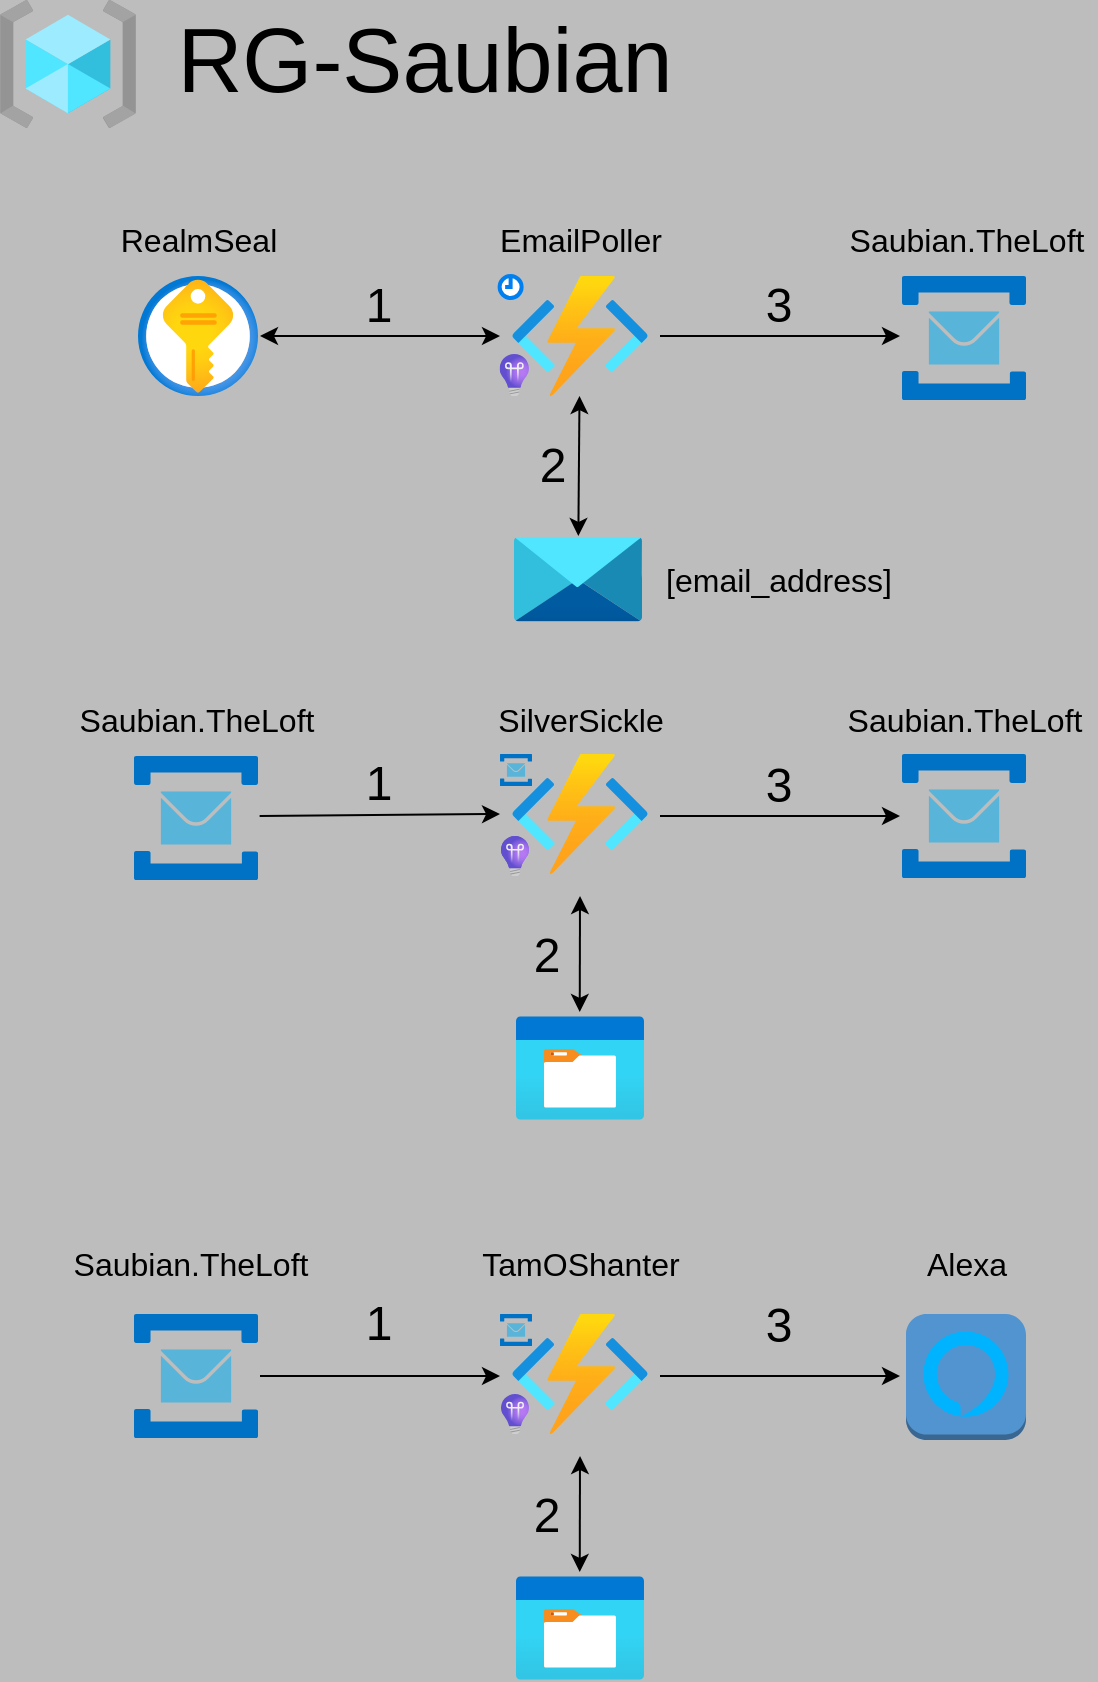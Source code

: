 <mxfile>
    <diagram id="es6xqziEnJ2Jqfx3n4ws" name="Page-1">
        <mxGraphModel dx="758" dy="955" grid="1" gridSize="10" guides="1" tooltips="1" connect="1" arrows="1" fold="1" page="1" pageScale="1" pageWidth="600" pageHeight="900" background="#BDBDBD" math="0" shadow="0">
            <root>
                <mxCell id="0"/>
                <mxCell id="1" parent="0"/>
                <mxCell id="2" value="" style="aspect=fixed;html=1;points=[];align=center;image;fontSize=12;image=img/lib/azure2/compute/Function_Apps.svg;" parent="1" vertex="1">
                    <mxGeometry x="266" y="148" width="68" height="60" as="geometry"/>
                </mxCell>
                <mxCell id="3" value="" style="aspect=fixed;html=1;points=[];align=center;image;fontSize=12;image=img/lib/azure2/compute/Function_Apps.svg;" parent="1" vertex="1">
                    <mxGeometry x="266" y="387" width="68" height="60" as="geometry"/>
                </mxCell>
                <mxCell id="5" value="" style="aspect=fixed;html=1;points=[];align=center;image;fontSize=12;image=img/lib/azure2/security/Key_Vaults.svg;" parent="1" vertex="1">
                    <mxGeometry x="79" y="148" width="60" height="60" as="geometry"/>
                </mxCell>
                <mxCell id="8" value="" style="aspect=fixed;html=1;points=[];align=center;image;fontSize=12;image=img/lib/azure2/general/Storage_Container.svg;" parent="1" vertex="1">
                    <mxGeometry x="268" y="518" width="64" height="52" as="geometry"/>
                </mxCell>
                <mxCell id="9" value="" style="aspect=fixed;html=1;points=[];align=center;image;fontSize=12;image=img/lib/azure2/storage/Data_Share_Invitations.svg;" parent="1" vertex="1">
                    <mxGeometry x="267" y="278" width="64" height="43" as="geometry"/>
                </mxCell>
                <mxCell id="10" value="" style="endArrow=classic;startArrow=classic;html=1;" parent="1" edge="1">
                    <mxGeometry width="50" height="50" relative="1" as="geometry">
                        <mxPoint x="140" y="178" as="sourcePoint"/>
                        <mxPoint x="260" y="178" as="targetPoint"/>
                    </mxGeometry>
                </mxCell>
                <mxCell id="11" value="1" style="text;html=1;resizable=0;autosize=1;align=center;verticalAlign=middle;points=[];fillColor=none;strokeColor=none;fontSize=24;" parent="1" vertex="1">
                    <mxGeometry x="184" y="148" width="30" height="30" as="geometry"/>
                </mxCell>
                <mxCell id="12" value="EmailPoller" style="text;html=1;resizable=0;autosize=1;align=center;verticalAlign=middle;points=[];fillColor=none;strokeColor=none;fontSize=16;" parent="1" vertex="1">
                    <mxGeometry x="250" y="120" width="100" height="20" as="geometry"/>
                </mxCell>
                <mxCell id="13" value="" style="endArrow=classic;startArrow=classic;html=1;fontSize=16;" parent="1" source="2" target="9" edge="1">
                    <mxGeometry width="50" height="50" relative="1" as="geometry">
                        <mxPoint x="364" y="503" as="sourcePoint"/>
                        <mxPoint x="360" y="238" as="targetPoint"/>
                    </mxGeometry>
                </mxCell>
                <mxCell id="14" value="2" style="text;html=1;resizable=0;autosize=1;align=center;verticalAlign=middle;points=[];fillColor=none;strokeColor=none;fontSize=24;" parent="1" vertex="1">
                    <mxGeometry x="270.81" y="228" width="30" height="30" as="geometry"/>
                </mxCell>
                <mxCell id="15" value="" style="endArrow=classic;html=1;fontSize=16;" parent="1" edge="1">
                    <mxGeometry width="50" height="50" relative="1" as="geometry">
                        <mxPoint x="340" y="178" as="sourcePoint"/>
                        <mxPoint x="460" y="178" as="targetPoint"/>
                    </mxGeometry>
                </mxCell>
                <mxCell id="17" value="" style="aspect=fixed;html=1;points=[];align=center;image;fontSize=12;image=img/lib/mscae/Service_Bus.svg;" parent="1" vertex="1">
                    <mxGeometry x="461" y="148" width="62" height="62" as="geometry"/>
                </mxCell>
                <mxCell id="18" value="" style="aspect=fixed;html=1;points=[];align=center;image;fontSize=12;image=img/lib/azure2/general/Resource_Groups.svg;" parent="1" vertex="1">
                    <mxGeometry x="10" y="10" width="68" height="64" as="geometry"/>
                </mxCell>
                <mxCell id="19" value="RG-Saubian" style="text;html=1;resizable=0;autosize=1;align=center;verticalAlign=middle;points=[];fillColor=none;strokeColor=none;fontSize=45;" parent="1" vertex="1">
                    <mxGeometry x="92" y="10" width="260" height="60" as="geometry"/>
                </mxCell>
                <mxCell id="20" value="" style="html=1;verticalLabelPosition=bottom;align=center;labelBackgroundColor=#ffffff;verticalAlign=top;strokeWidth=2;strokeColor=#0080F0;shadow=0;dashed=0;shape=mxgraph.ios7.icons.clock;fontSize=45;" parent="1" vertex="1">
                    <mxGeometry x="259.81" y="148" width="11" height="11" as="geometry"/>
                </mxCell>
                <mxCell id="21" value="3" style="text;html=1;resizable=0;autosize=1;align=center;verticalAlign=middle;points=[];fillColor=none;strokeColor=none;fontSize=24;" parent="1" vertex="1">
                    <mxGeometry x="384" y="148" width="30" height="30" as="geometry"/>
                </mxCell>
                <mxCell id="22" value="RealmSeal" style="text;html=1;resizable=0;autosize=1;align=center;verticalAlign=middle;points=[];fillColor=none;strokeColor=none;fontSize=16;" parent="1" vertex="1">
                    <mxGeometry x="64" y="120" width="90" height="20" as="geometry"/>
                </mxCell>
                <mxCell id="23" value="Saubian.TheLoft" style="text;html=1;resizable=0;autosize=1;align=center;verticalAlign=middle;points=[];fillColor=none;strokeColor=none;fontSize=16;" parent="1" vertex="1">
                    <mxGeometry x="428" y="120" width="130" height="20" as="geometry"/>
                </mxCell>
                <mxCell id="24" value="[email_address]" style="text;html=1;resizable=0;autosize=1;align=center;verticalAlign=middle;points=[];fillColor=none;strokeColor=none;fontSize=16;" parent="1" vertex="1">
                    <mxGeometry x="334" y="289.5" width="130" height="20" as="geometry"/>
                </mxCell>
                <mxCell id="25" value="SilverSickle" style="text;html=1;resizable=0;autosize=1;align=center;verticalAlign=middle;points=[];fillColor=none;strokeColor=none;fontSize=16;" parent="1" vertex="1">
                    <mxGeometry x="250" y="360" width="100" height="20" as="geometry"/>
                </mxCell>
                <mxCell id="26" value="" style="aspect=fixed;html=1;points=[];align=center;image;fontSize=12;image=img/lib/mscae/Service_Bus.svg;" parent="1" vertex="1">
                    <mxGeometry x="260" y="387" width="16" height="16" as="geometry"/>
                </mxCell>
                <mxCell id="27" value="" style="aspect=fixed;html=1;points=[];align=center;image;fontSize=12;image=img/lib/mscae/Service_Bus.svg;" parent="1" vertex="1">
                    <mxGeometry x="77" y="388" width="62" height="62" as="geometry"/>
                </mxCell>
                <mxCell id="28" value="" style="endArrow=classic;html=1;fontSize=16;exitX=1.013;exitY=0.483;exitDx=0;exitDy=0;exitPerimeter=0;" parent="1" source="27" edge="1">
                    <mxGeometry width="50" height="50" relative="1" as="geometry">
                        <mxPoint x="200" y="438" as="sourcePoint"/>
                        <mxPoint x="260" y="417" as="targetPoint"/>
                    </mxGeometry>
                </mxCell>
                <mxCell id="29" value="Saubian.TheLoft" style="text;html=1;resizable=0;autosize=1;align=center;verticalAlign=middle;points=[];fillColor=none;strokeColor=none;fontSize=16;" parent="1" vertex="1">
                    <mxGeometry x="43" y="360" width="130" height="20" as="geometry"/>
                </mxCell>
                <mxCell id="30" value="" style="aspect=fixed;html=1;points=[];align=center;image;fontSize=12;image=img/lib/mscae/Service_Bus.svg;" parent="1" vertex="1">
                    <mxGeometry x="461" y="387" width="62" height="62" as="geometry"/>
                </mxCell>
                <mxCell id="31" value="Saubian.TheLoft" style="text;html=1;resizable=0;autosize=1;align=center;verticalAlign=middle;points=[];fillColor=none;strokeColor=none;fontSize=16;" parent="1" vertex="1">
                    <mxGeometry x="427" y="360" width="130" height="20" as="geometry"/>
                </mxCell>
                <mxCell id="32" value="" style="endArrow=classic;html=1;fontSize=16;" parent="1" edge="1">
                    <mxGeometry width="50" height="50" relative="1" as="geometry">
                        <mxPoint x="340" y="418" as="sourcePoint"/>
                        <mxPoint x="460" y="418" as="targetPoint"/>
                    </mxGeometry>
                </mxCell>
                <mxCell id="33" value="1" style="text;html=1;resizable=0;autosize=1;align=center;verticalAlign=middle;points=[];fillColor=none;strokeColor=none;fontSize=24;" parent="1" vertex="1">
                    <mxGeometry x="184" y="387" width="30" height="30" as="geometry"/>
                </mxCell>
                <mxCell id="34" value="3" style="text;html=1;resizable=0;autosize=1;align=center;verticalAlign=middle;points=[];fillColor=none;strokeColor=none;fontSize=24;" parent="1" vertex="1">
                    <mxGeometry x="384" y="388" width="30" height="30" as="geometry"/>
                </mxCell>
                <mxCell id="35" value="" style="endArrow=classic;startArrow=classic;html=1;fontSize=16;entryX=0.498;entryY=-0.039;entryDx=0;entryDy=0;entryPerimeter=0;" parent="1" target="8" edge="1">
                    <mxGeometry width="50" height="50" relative="1" as="geometry">
                        <mxPoint x="300" y="458" as="sourcePoint"/>
                        <mxPoint x="307.66" y="543.12" as="targetPoint"/>
                    </mxGeometry>
                </mxCell>
                <mxCell id="36" value="2" style="text;html=1;resizable=0;autosize=1;align=center;verticalAlign=middle;points=[];fillColor=none;strokeColor=none;fontSize=24;" parent="1" vertex="1">
                    <mxGeometry x="268" y="473" width="30" height="30" as="geometry"/>
                </mxCell>
                <mxCell id="37" value="" style="aspect=fixed;html=1;points=[];align=center;image;fontSize=12;image=img/lib/azure2/compute/Function_Apps.svg;" parent="1" vertex="1">
                    <mxGeometry x="266" y="667" width="68" height="60" as="geometry"/>
                </mxCell>
                <mxCell id="38" value="" style="aspect=fixed;html=1;points=[];align=center;image;fontSize=12;image=img/lib/azure2/general/Storage_Container.svg;" parent="1" vertex="1">
                    <mxGeometry x="268" y="798" width="64" height="52" as="geometry"/>
                </mxCell>
                <mxCell id="39" value="TamOShanter" style="text;html=1;resizable=0;autosize=1;align=center;verticalAlign=middle;points=[];fillColor=none;strokeColor=none;fontSize=16;" parent="1" vertex="1">
                    <mxGeometry x="245" y="632" width="110" height="20" as="geometry"/>
                </mxCell>
                <mxCell id="40" value="" style="aspect=fixed;html=1;points=[];align=center;image;fontSize=12;image=img/lib/mscae/Service_Bus.svg;" parent="1" vertex="1">
                    <mxGeometry x="260" y="667" width="16" height="16" as="geometry"/>
                </mxCell>
                <mxCell id="41" value="" style="aspect=fixed;html=1;points=[];align=center;image;fontSize=12;image=img/lib/mscae/Service_Bus.svg;" parent="1" vertex="1">
                    <mxGeometry x="77" y="667" width="62" height="62" as="geometry"/>
                </mxCell>
                <mxCell id="42" value="" style="endArrow=classic;html=1;fontSize=16;" parent="1" edge="1">
                    <mxGeometry width="50" height="50" relative="1" as="geometry">
                        <mxPoint x="140" y="698" as="sourcePoint"/>
                        <mxPoint x="260" y="698" as="targetPoint"/>
                    </mxGeometry>
                </mxCell>
                <mxCell id="43" value="Saubian.TheLoft" style="text;html=1;resizable=0;autosize=1;align=center;verticalAlign=middle;points=[];fillColor=none;strokeColor=none;fontSize=16;" parent="1" vertex="1">
                    <mxGeometry x="40" y="632" width="130" height="20" as="geometry"/>
                </mxCell>
                <mxCell id="45" value="Alexa" style="text;html=1;resizable=0;autosize=1;align=center;verticalAlign=middle;points=[];fillColor=none;strokeColor=none;fontSize=16;" parent="1" vertex="1">
                    <mxGeometry x="463" y="632" width="60" height="20" as="geometry"/>
                </mxCell>
                <mxCell id="46" value="" style="endArrow=classic;html=1;fontSize=16;" parent="1" edge="1">
                    <mxGeometry width="50" height="50" relative="1" as="geometry">
                        <mxPoint x="340" y="698" as="sourcePoint"/>
                        <mxPoint x="460" y="698" as="targetPoint"/>
                    </mxGeometry>
                </mxCell>
                <mxCell id="47" value="1" style="text;html=1;resizable=0;autosize=1;align=center;verticalAlign=middle;points=[];fillColor=none;strokeColor=none;fontSize=24;" parent="1" vertex="1">
                    <mxGeometry x="184" y="657" width="30" height="30" as="geometry"/>
                </mxCell>
                <mxCell id="48" value="3" style="text;html=1;resizable=0;autosize=1;align=center;verticalAlign=middle;points=[];fillColor=none;strokeColor=none;fontSize=24;" parent="1" vertex="1">
                    <mxGeometry x="384" y="658" width="30" height="30" as="geometry"/>
                </mxCell>
                <mxCell id="49" value="" style="endArrow=classic;startArrow=classic;html=1;fontSize=16;entryX=0.498;entryY=-0.039;entryDx=0;entryDy=0;entryPerimeter=0;" parent="1" target="38" edge="1">
                    <mxGeometry width="50" height="50" relative="1" as="geometry">
                        <mxPoint x="300" y="738" as="sourcePoint"/>
                        <mxPoint x="299.66" y="817.12" as="targetPoint"/>
                    </mxGeometry>
                </mxCell>
                <mxCell id="50" value="2" style="text;html=1;resizable=0;autosize=1;align=center;verticalAlign=middle;points=[];fillColor=none;strokeColor=none;fontSize=24;" parent="1" vertex="1">
                    <mxGeometry x="268" y="753" width="30" height="30" as="geometry"/>
                </mxCell>
                <mxCell id="51" value="" style="aspect=fixed;html=1;points=[];align=center;image;fontSize=12;image=img/lib/azure2/devops/Application_Insights.svg;" parent="1" vertex="1">
                    <mxGeometry x="259.81" y="187" width="14.67" height="21" as="geometry"/>
                </mxCell>
                <mxCell id="66" value="" style="aspect=fixed;html=1;points=[];align=center;image;fontSize=12;image=img/lib/azure2/devops/Application_Insights.svg;" parent="1" vertex="1">
                    <mxGeometry x="260.51" y="428" width="13.97" height="20" as="geometry"/>
                </mxCell>
                <mxCell id="67" value="" style="aspect=fixed;html=1;points=[];align=center;image;fontSize=12;image=img/lib/azure2/devops/Application_Insights.svg;" parent="1" vertex="1">
                    <mxGeometry x="260.51" y="707" width="13.97" height="20" as="geometry"/>
                </mxCell>
                <mxCell id="68" value="" style="outlineConnect=0;dashed=0;verticalLabelPosition=bottom;verticalAlign=top;align=center;html=1;shape=mxgraph.aws3.alexa_voice_service;fillColor=#5294CF;gradientColor=none;fontSize=45;" parent="1" vertex="1">
                    <mxGeometry x="463" y="667" width="60" height="63" as="geometry"/>
                </mxCell>
                <mxCell id="70" value="" style="aspect=fixed;html=1;points=[];align=center;image;fontSize=12;image=img/lib/azure2/devops/Application_Insights.svg;" parent="1" vertex="1">
                    <mxGeometry x="260.51" y="428" width="13.97" height="20" as="geometry"/>
                </mxCell>
            </root>
        </mxGraphModel>
    </diagram>
</mxfile>